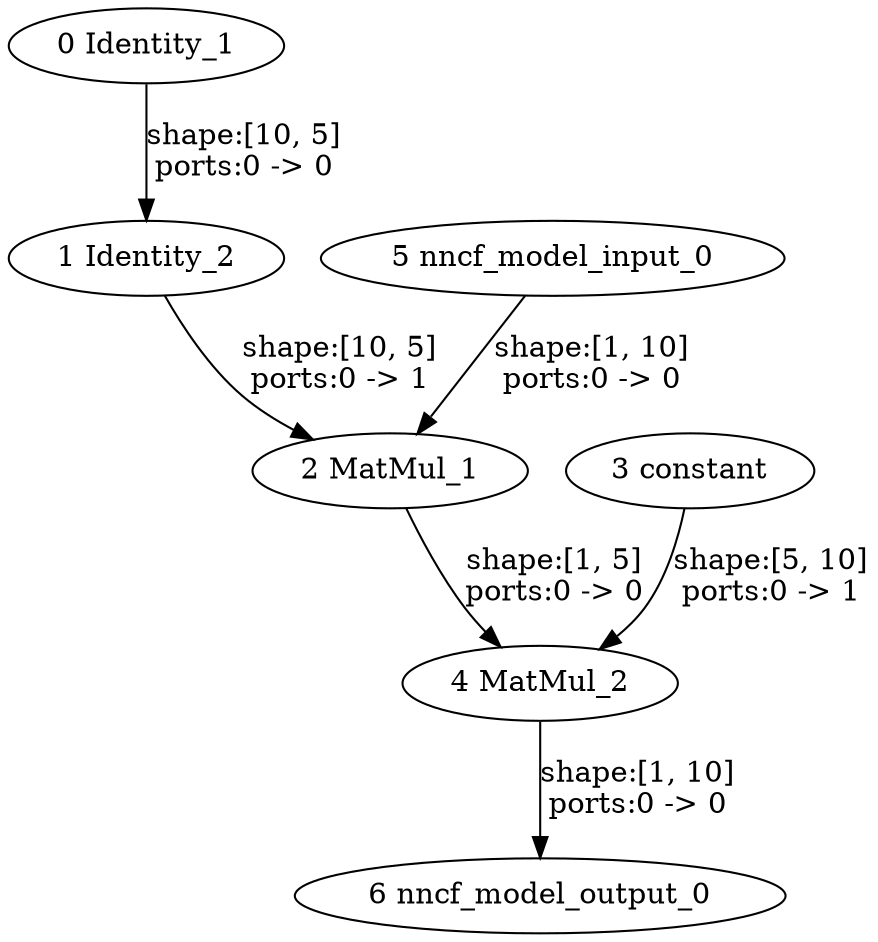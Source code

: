 strict digraph  {
"0 Identity_1" [id=0, type=Identity];
"1 Identity_2" [id=1, type=Identity];
"2 MatMul_1" [id=2, type=MatMul];
"3 constant" [id=3, type=Constant];
"4 MatMul_2" [id=4, type=MatMul];
"5 nncf_model_input_0" [id=5, type=nncf_model_input];
"6 nncf_model_output_0" [id=6, type=nncf_model_output];
"0 Identity_1" -> "1 Identity_2"  [label="shape:[10, 5]\nports:0 -> 0", style=solid];
"1 Identity_2" -> "2 MatMul_1"  [label="shape:[10, 5]\nports:0 -> 1", style=solid];
"2 MatMul_1" -> "4 MatMul_2"  [label="shape:[1, 5]\nports:0 -> 0", style=solid];
"3 constant" -> "4 MatMul_2"  [label="shape:[5, 10]\nports:0 -> 1", style=solid];
"4 MatMul_2" -> "6 nncf_model_output_0"  [label="shape:[1, 10]\nports:0 -> 0", style=solid];
"5 nncf_model_input_0" -> "2 MatMul_1"  [label="shape:[1, 10]\nports:0 -> 0", style=solid];
}
